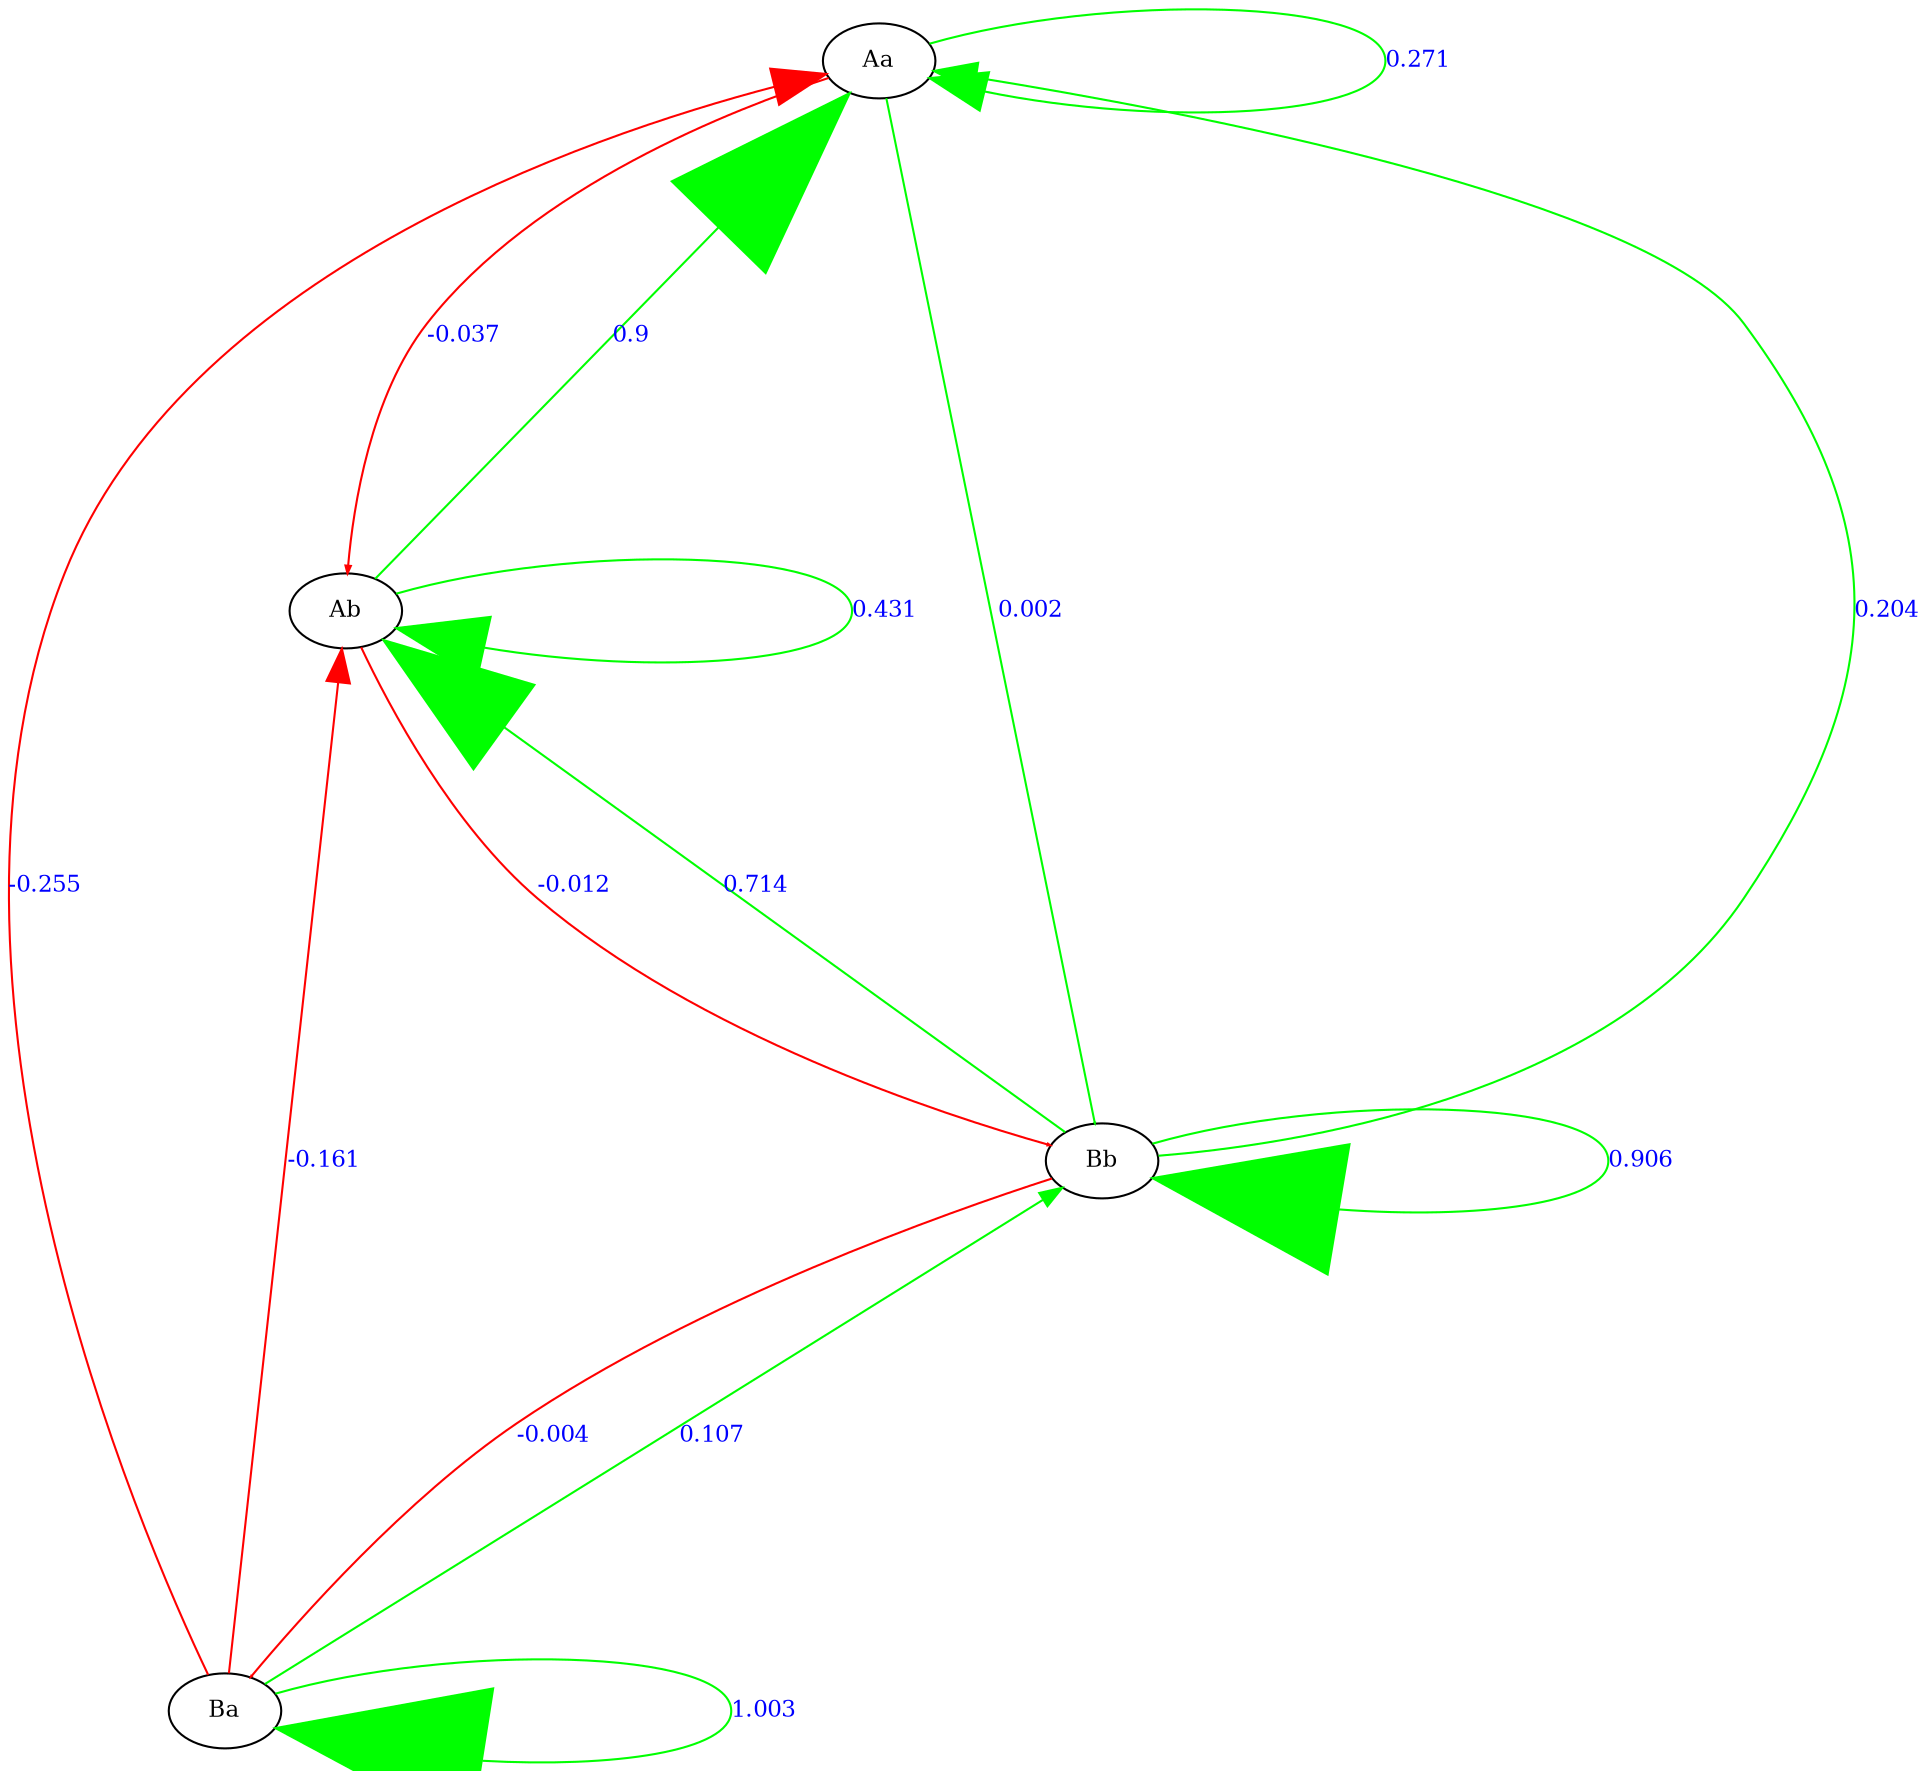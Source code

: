 // Invasion Network
digraph "invasion-network" {
	graph [fixedsize=false nodesep=3 ranksep=3]
	node [fontcolor=black fontsize=11]
	edge [fontcolor=blue fontsize=11 weight=1]
	size="2000,2000"
	Aa [pos="0,0"]
	Ab [pos="0,1"]
	Ba [pos="1,0"]
	Bb [pos="1,1"]
	Aa -> Aa [label=0.271 arrowsize=2.71 color=green]
	Ab -> Aa [label=0.9 arrowsize=9.0 color=green]
	Ba -> Aa [label=-0.255 arrowsize=2.55 color=red]
	Bb -> Aa [label=0.204 arrowsize=2.04 color=green]
	Aa -> Ab [label=-0.037 arrowsize=0.37 color=red]
	Ab -> Ab [label=0.431 arrowsize=4.31 color=green]
	Ba -> Ab [label=-0.161 arrowsize=1.61 color=red]
	Bb -> Ab [label=0.714 arrowsize=7.14 color=green]
	Ba -> Ba [label=1.003 arrowsize=10.03 color=green]
	Bb -> Ba [label=-0.004 arrowsize=0.04 color=red]
	Aa -> Bb [label=0.002 arrowsize=0.02 color=green]
	Ab -> Bb [label=-0.012 arrowsize=0.12 color=red]
	Ba -> Bb [label=0.107 arrowsize=1.07 color=green]
	Bb -> Bb [label=0.906 arrowsize=9.06 color=green]
}
